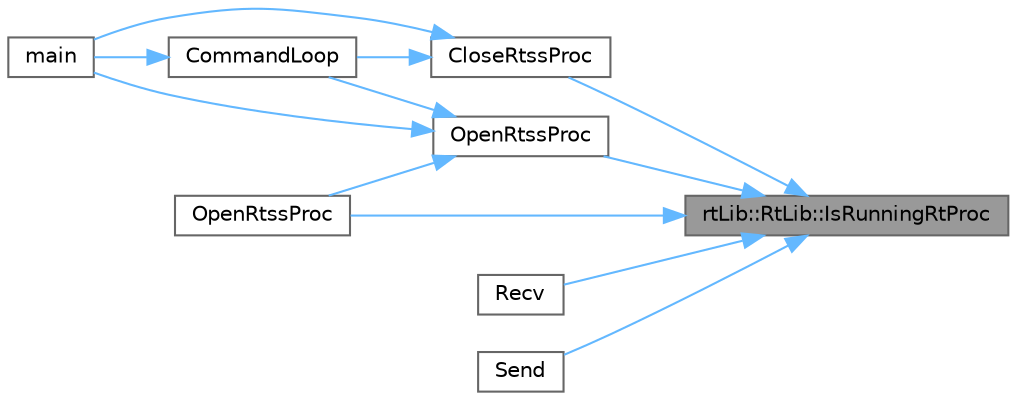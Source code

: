 digraph "rtLib::RtLib::IsRunningRtProc"
{
 // LATEX_PDF_SIZE
  bgcolor="transparent";
  edge [fontname=Helvetica,fontsize=10,labelfontname=Helvetica,labelfontsize=10];
  node [fontname=Helvetica,fontsize=10,shape=box,height=0.2,width=0.4];
  rankdir="RL";
  Node1 [id="Node000001",label="rtLib::RtLib::IsRunningRtProc",height=0.2,width=0.4,color="gray40", fillcolor="grey60", style="filled", fontcolor="black",tooltip="주어진 프로세스 이름을 기준으로 해당 프로세스가 실행 중인지 확인합니다."];
  Node1 -> Node2 [id="edge1_Node000001_Node000002",dir="back",color="steelblue1",style="solid",tooltip=" "];
  Node2 [id="Node000002",label="CloseRtssProc",height=0.2,width=0.4,color="grey40", fillcolor="white", style="filled",URL="$a00059.html#a4929103d0c2a3d1444fa228f414e10ed",tooltip="시스템 구성 정보를 사용하여 RTSS 프로세스를 닫습니다."];
  Node2 -> Node3 [id="edge2_Node000002_Node000003",dir="back",color="steelblue1",style="solid",tooltip=" "];
  Node3 [id="Node000003",label="CommandLoop",height=0.2,width=0.4,color="grey40", fillcolor="white", style="filled",URL="$a00059.html#a4bab8a811513db99dd6cf77f2072aa88",tooltip="사용자 명령을 처리하는 루프입니다."];
  Node3 -> Node4 [id="edge3_Node000003_Node000004",dir="back",color="steelblue1",style="solid",tooltip=" "];
  Node4 [id="Node000004",label="main",height=0.2,width=0.4,color="grey40", fillcolor="white", style="filled",URL="$a00059.html#a9ef43c94a04d3145f5f315231da4526e",tooltip=" "];
  Node2 -> Node4 [id="edge4_Node000002_Node000004",dir="back",color="steelblue1",style="solid",tooltip=" "];
  Node1 -> Node5 [id="edge5_Node000001_Node000005",dir="back",color="steelblue1",style="solid",tooltip=" "];
  Node5 [id="Node000005",label="OpenRtssProc",height=0.2,width=0.4,color="grey40", fillcolor="white", style="filled",URL="$a00059.html#a02d0d3b7781c974b1acde665bad5c55a",tooltip="지정된 경로의 RTSS 프로세스를 엽니다."];
  Node5 -> Node3 [id="edge6_Node000005_Node000003",dir="back",color="steelblue1",style="solid",tooltip=" "];
  Node5 -> Node4 [id="edge7_Node000005_Node000004",dir="back",color="steelblue1",style="solid",tooltip=" "];
  Node5 -> Node6 [id="edge8_Node000005_Node000006",dir="back",color="steelblue1",style="solid",tooltip=" "];
  Node6 [id="Node000006",label="OpenRtssProc",height=0.2,width=0.4,color="grey40", fillcolor="white", style="filled",URL="$a00059.html#a312f81ba8fc13c40008c76701abf6b0a",tooltip="시스템 구성 정보를 사용하여 RTSS 프로세스를 엽니다."];
  Node1 -> Node6 [id="edge9_Node000001_Node000006",dir="back",color="steelblue1",style="solid",tooltip=" "];
  Node1 -> Node7 [id="edge10_Node000001_Node000007",dir="back",color="steelblue1",style="solid",tooltip=" "];
  Node7 [id="Node000007",label="Recv",height=0.2,width=0.4,color="grey40", fillcolor="white", style="filled",URL="$a00059.html#af0564d052ffe7783b5227e84725a7b0c",tooltip=" "];
  Node1 -> Node8 [id="edge11_Node000001_Node000008",dir="back",color="steelblue1",style="solid",tooltip=" "];
  Node8 [id="Node000008",label="Send",height=0.2,width=0.4,color="grey40", fillcolor="white", style="filled",URL="$a00059.html#a5e00ec1aadf04fbc9e493326ac82f7f4",tooltip=" "];
}
